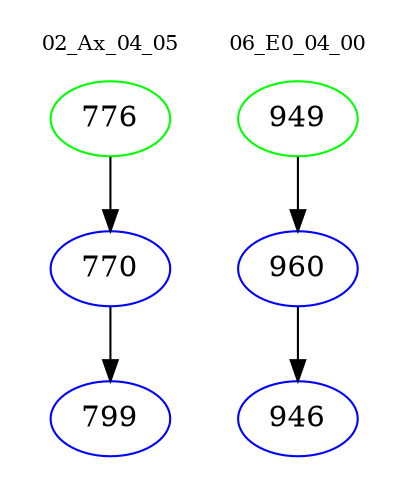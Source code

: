 digraph{
subgraph cluster_0 {
color = white
label = "02_Ax_04_05";
fontsize=10;
T0_776 [label="776", color="green"]
T0_776 -> T0_770 [color="black"]
T0_770 [label="770", color="blue"]
T0_770 -> T0_799 [color="black"]
T0_799 [label="799", color="blue"]
}
subgraph cluster_1 {
color = white
label = "06_E0_04_00";
fontsize=10;
T1_949 [label="949", color="green"]
T1_949 -> T1_960 [color="black"]
T1_960 [label="960", color="blue"]
T1_960 -> T1_946 [color="black"]
T1_946 [label="946", color="blue"]
}
}
